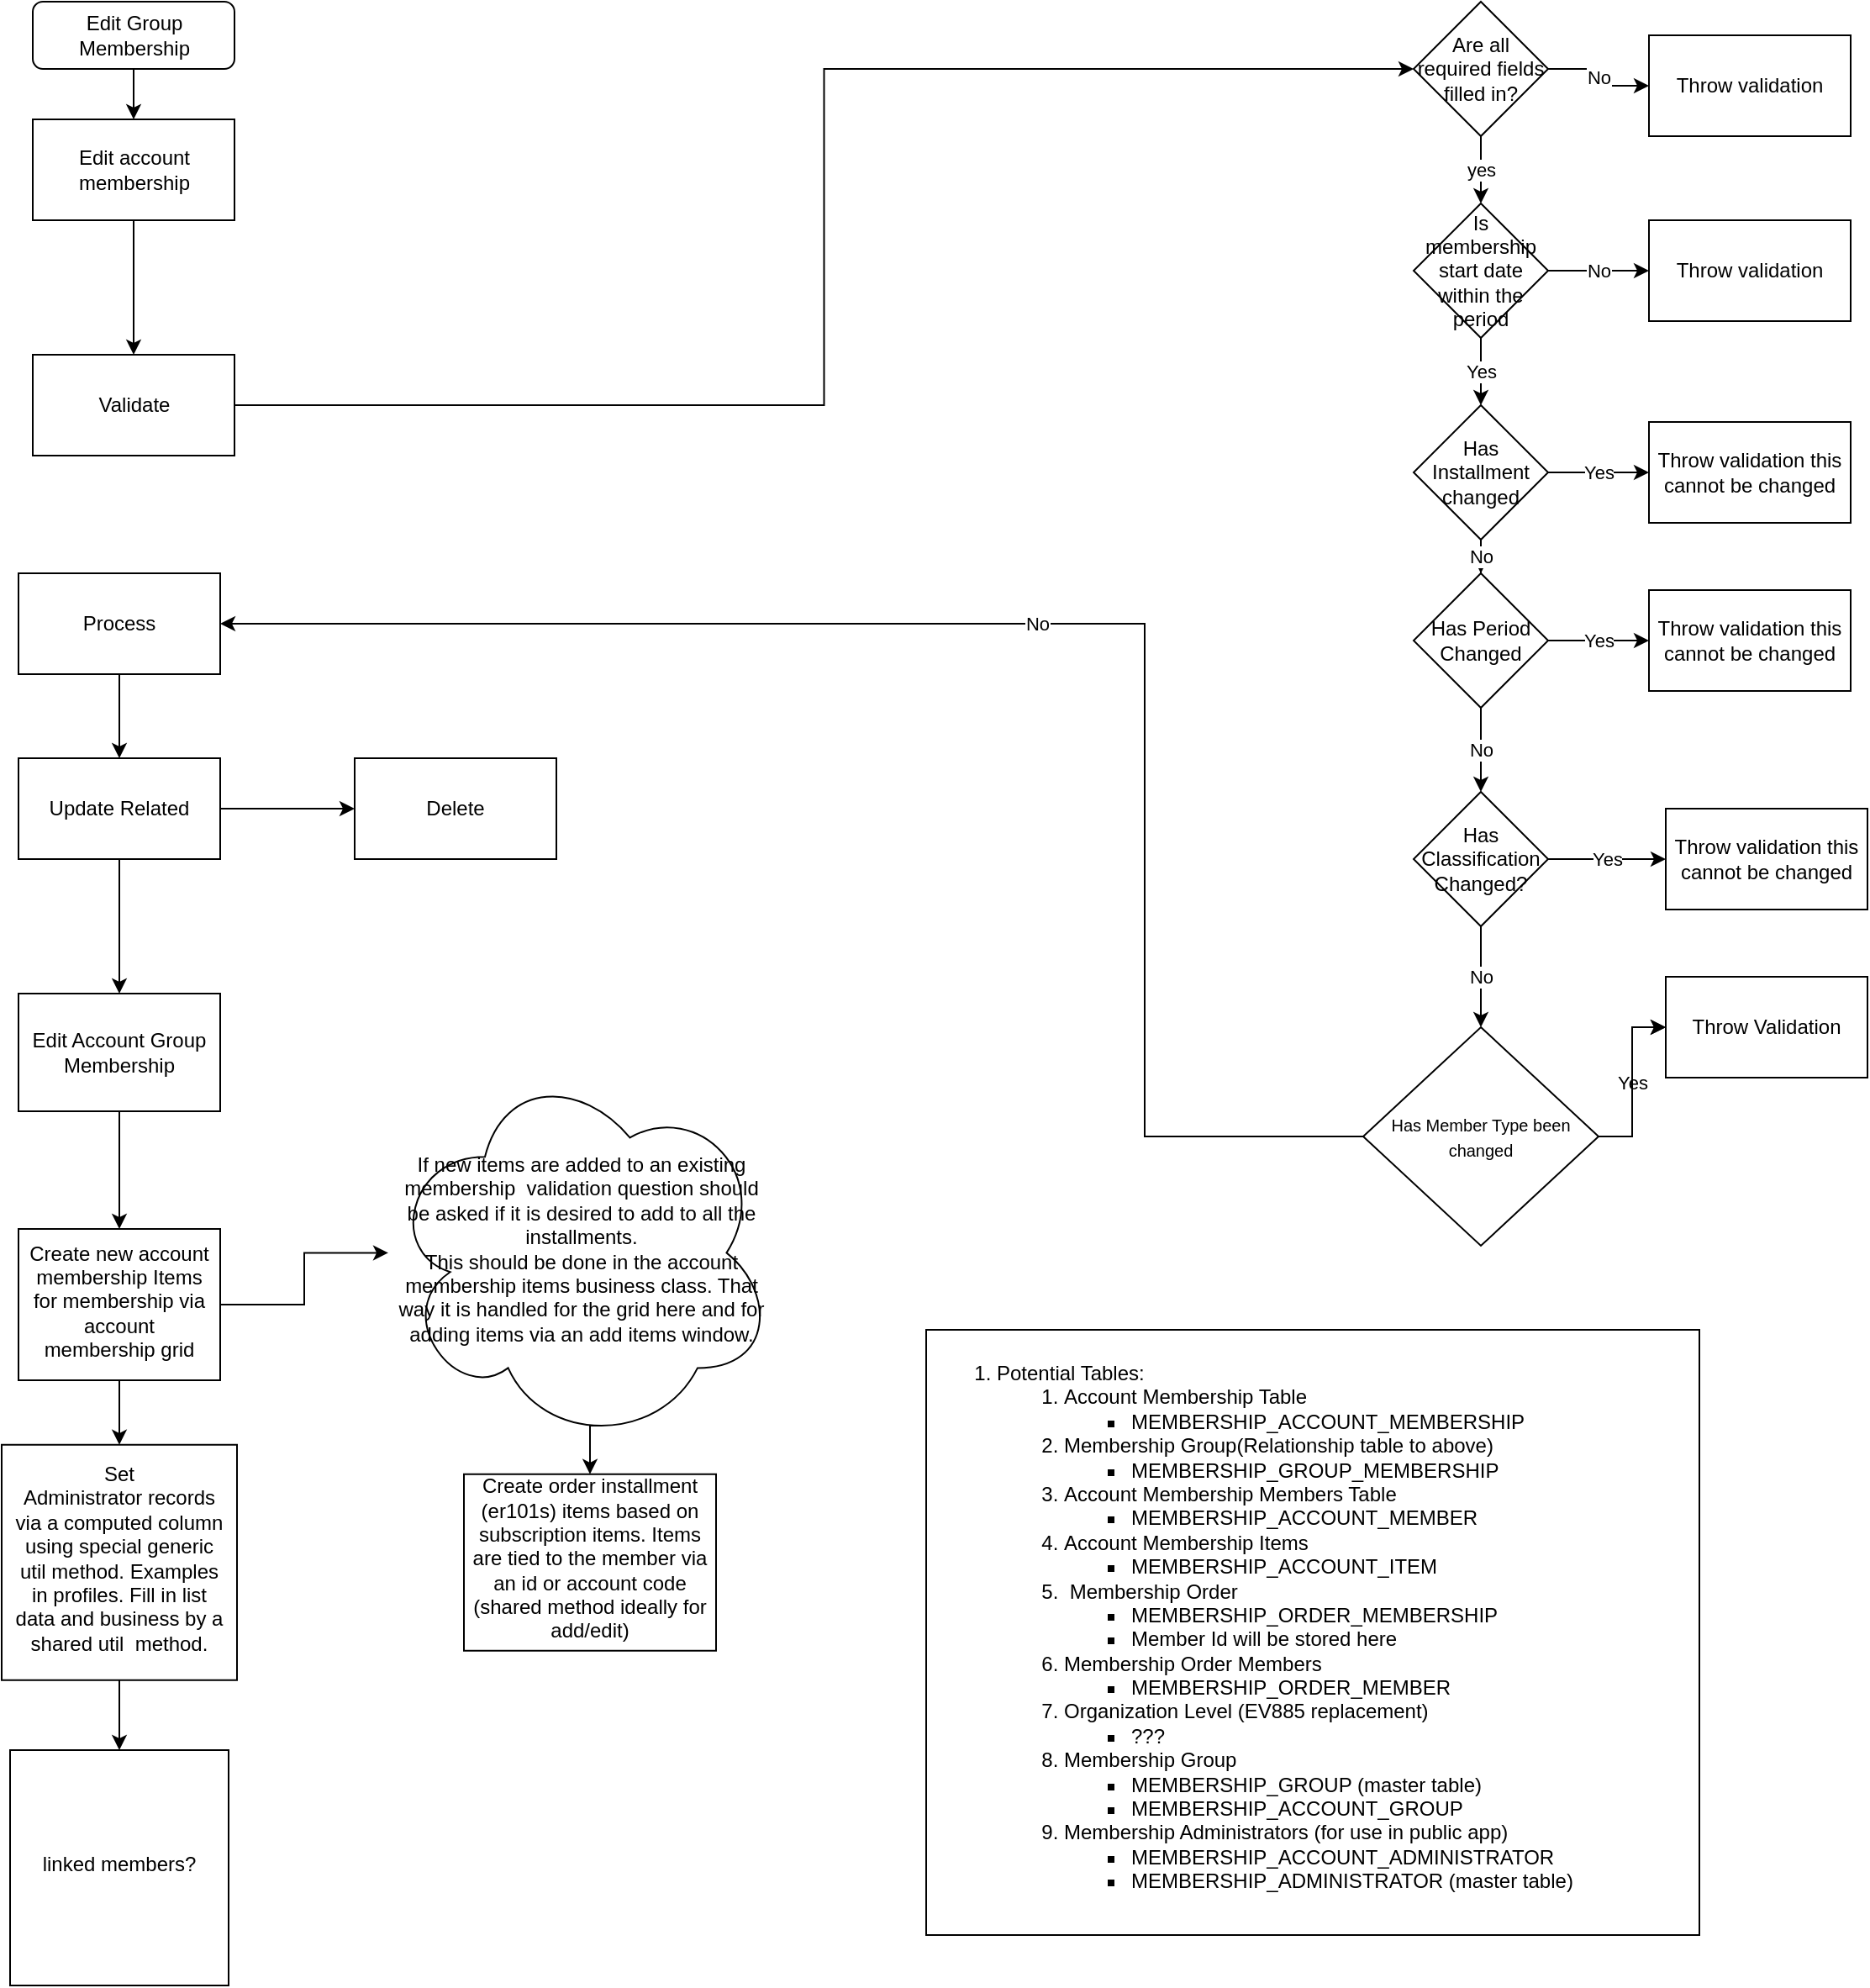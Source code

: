 <mxfile version="13.4.6" type="github">
  <diagram id="_DveeiFw1rA9gOVqHDl5" name="Page-1">
    <mxGraphModel dx="1422" dy="1862" grid="1" gridSize="10" guides="1" tooltips="1" connect="1" arrows="1" fold="1" page="1" pageScale="1" pageWidth="850" pageHeight="1100" math="0" shadow="0">
      <root>
        <mxCell id="0" />
        <mxCell id="1" parent="0" />
        <mxCell id="Qa1ZIfGvWoJUYzIrE15H-46" value="Edit Group Membership" style="rounded=1;whiteSpace=wrap;html=1;fontSize=12;glass=0;strokeWidth=1;shadow=0;" parent="1" vertex="1">
          <mxGeometry x="168.5" y="-80" width="120" height="40" as="geometry" />
        </mxCell>
        <mxCell id="Qa1ZIfGvWoJUYzIrE15H-47" value="No" style="edgeStyle=orthogonalEdgeStyle;rounded=0;orthogonalLoop=1;jettySize=auto;html=1;" parent="1" source="Qa1ZIfGvWoJUYzIrE15H-49" target="Qa1ZIfGvWoJUYzIrE15H-50" edge="1">
          <mxGeometry relative="1" as="geometry" />
        </mxCell>
        <mxCell id="Qa1ZIfGvWoJUYzIrE15H-48" value="yes" style="edgeStyle=orthogonalEdgeStyle;rounded=0;orthogonalLoop=1;jettySize=auto;html=1;" parent="1" source="Qa1ZIfGvWoJUYzIrE15H-49" target="Qa1ZIfGvWoJUYzIrE15H-64" edge="1">
          <mxGeometry relative="1" as="geometry" />
        </mxCell>
        <mxCell id="Qa1ZIfGvWoJUYzIrE15H-49" value="Are all required fields filled in?" style="rhombus;whiteSpace=wrap;html=1;rounded=0;" parent="1" vertex="1">
          <mxGeometry x="990" y="-80" width="80" height="80" as="geometry" />
        </mxCell>
        <mxCell id="Qa1ZIfGvWoJUYzIrE15H-50" value="Throw validation" style="whiteSpace=wrap;html=1;rounded=0;" parent="1" vertex="1">
          <mxGeometry x="1130" y="-60" width="120" height="60" as="geometry" />
        </mxCell>
        <mxCell id="Qa1ZIfGvWoJUYzIrE15H-104" value="" style="edgeStyle=orthogonalEdgeStyle;rounded=0;orthogonalLoop=1;jettySize=auto;html=1;" parent="1" source="Qa1ZIfGvWoJUYzIrE15H-52" target="2" edge="1">
          <mxGeometry relative="1" as="geometry" />
        </mxCell>
        <mxCell id="Qa1ZIfGvWoJUYzIrE15H-109" value="" style="edgeStyle=orthogonalEdgeStyle;rounded=0;orthogonalLoop=1;jettySize=auto;html=1;" parent="1" source="Qa1ZIfGvWoJUYzIrE15H-52" target="Qa1ZIfGvWoJUYzIrE15H-108" edge="1">
          <mxGeometry relative="1" as="geometry" />
        </mxCell>
        <mxCell id="Qa1ZIfGvWoJUYzIrE15H-52" value="Update Related" style="whiteSpace=wrap;html=1;rounded=0;" parent="1" vertex="1">
          <mxGeometry x="160" y="370" width="120" height="60" as="geometry" />
        </mxCell>
        <mxCell id="Qa1ZIfGvWoJUYzIrE15H-53" value="" style="edgeStyle=orthogonalEdgeStyle;rounded=0;orthogonalLoop=1;jettySize=auto;html=1;" parent="1" source="Qa1ZIfGvWoJUYzIrE15H-54" target="Qa1ZIfGvWoJUYzIrE15H-99" edge="1">
          <mxGeometry relative="1" as="geometry" />
        </mxCell>
        <mxCell id="Qa1ZIfGvWoJUYzIrE15H-54" value="Edit account membership" style="rounded=0;whiteSpace=wrap;html=1;" parent="1" vertex="1">
          <mxGeometry x="168.5" y="-10" width="120" height="60" as="geometry" />
        </mxCell>
        <mxCell id="Qa1ZIfGvWoJUYzIrE15H-55" value="" style="edgeStyle=orthogonalEdgeStyle;rounded=0;orthogonalLoop=1;jettySize=auto;html=1;" parent="1" source="Qa1ZIfGvWoJUYzIrE15H-46" target="Qa1ZIfGvWoJUYzIrE15H-54" edge="1">
          <mxGeometry relative="1" as="geometry">
            <mxPoint x="228.5" y="-40" as="sourcePoint" />
            <mxPoint x="228.5" y="40" as="targetPoint" />
          </mxGeometry>
        </mxCell>
        <mxCell id="Qa1ZIfGvWoJUYzIrE15H-56" value="" style="edgeStyle=orthogonalEdgeStyle;rounded=0;orthogonalLoop=1;jettySize=auto;html=1;entryX=0.5;entryY=0;entryDx=0;entryDy=0;exitX=0.55;exitY=0.95;exitDx=0;exitDy=0;exitPerimeter=0;" parent="1" source="Qa1ZIfGvWoJUYzIrE15H-100" target="Qa1ZIfGvWoJUYzIrE15H-60" edge="1">
          <mxGeometry relative="1" as="geometry">
            <mxPoint x="220" y="780" as="targetPoint" />
          </mxGeometry>
        </mxCell>
        <mxCell id="Qa1ZIfGvWoJUYzIrE15H-57" value="" style="edgeStyle=orthogonalEdgeStyle;rounded=0;orthogonalLoop=1;jettySize=auto;html=1;" parent="1" source="Qa1ZIfGvWoJUYzIrE15H-58" target="Qa1ZIfGvWoJUYzIrE15H-100" edge="1">
          <mxGeometry relative="1" as="geometry" />
        </mxCell>
        <mxCell id="Qa1ZIfGvWoJUYzIrE15H-58" value="Create new account membership Items for membership via account membership grid" style="whiteSpace=wrap;html=1;shadow=0;strokeWidth=1;spacing=6;spacingTop=-4;" parent="1" vertex="1">
          <mxGeometry x="160" y="650" width="120" height="90" as="geometry" />
        </mxCell>
        <mxCell id="Qa1ZIfGvWoJUYzIrE15H-59" value="" style="edgeStyle=orthogonalEdgeStyle;rounded=0;orthogonalLoop=1;jettySize=auto;html=1;exitX=0.5;exitY=1;exitDx=0;exitDy=0;" parent="1" source="Qa1ZIfGvWoJUYzIrE15H-58" target="Qa1ZIfGvWoJUYzIrE15H-69" edge="1">
          <mxGeometry relative="1" as="geometry" />
        </mxCell>
        <mxCell id="Qa1ZIfGvWoJUYzIrE15H-60" value="Create order installment (er101s) items based on subscription items. Items are tied to the member via an id or account code (shared method ideally for add/edit)" style="whiteSpace=wrap;html=1;shadow=0;strokeWidth=1;spacing=6;spacingTop=-4;" parent="1" vertex="1">
          <mxGeometry x="425" y="795.88" width="150" height="105" as="geometry" />
        </mxCell>
        <mxCell id="Qa1ZIfGvWoJUYzIrE15H-61" value="No" style="edgeStyle=orthogonalEdgeStyle;rounded=0;orthogonalLoop=1;jettySize=auto;html=1;" parent="1" source="Qa1ZIfGvWoJUYzIrE15H-64" target="Qa1ZIfGvWoJUYzIrE15H-65" edge="1">
          <mxGeometry relative="1" as="geometry" />
        </mxCell>
        <mxCell id="Qa1ZIfGvWoJUYzIrE15H-62" value="No" style="edgeStyle=orthogonalEdgeStyle;rounded=0;orthogonalLoop=1;jettySize=auto;html=1;entryX=1;entryY=0.5;entryDx=0;entryDy=0;exitX=0;exitY=0.5;exitDx=0;exitDy=0;" parent="1" source="Qa1ZIfGvWoJUYzIrE15H-72" target="Qa1ZIfGvWoJUYzIrE15H-67" edge="1">
          <mxGeometry x="0.013" relative="1" as="geometry">
            <mxPoint x="470" y="510" as="targetPoint" />
            <mxPoint x="530" y="540" as="sourcePoint" />
            <Array as="points">
              <mxPoint x="830" y="595" />
              <mxPoint x="830" y="290" />
            </Array>
            <mxPoint as="offset" />
          </mxGeometry>
        </mxCell>
        <mxCell id="Qa1ZIfGvWoJUYzIrE15H-63" value="Yes" style="edgeStyle=orthogonalEdgeStyle;rounded=0;orthogonalLoop=1;jettySize=auto;html=1;" parent="1" source="Qa1ZIfGvWoJUYzIrE15H-64" target="Qa1ZIfGvWoJUYzIrE15H-76" edge="1">
          <mxGeometry relative="1" as="geometry" />
        </mxCell>
        <mxCell id="Qa1ZIfGvWoJUYzIrE15H-64" value="Is membership start date within the period" style="rhombus;whiteSpace=wrap;html=1;rounded=0;" parent="1" vertex="1">
          <mxGeometry x="990" y="40" width="80" height="80" as="geometry" />
        </mxCell>
        <mxCell id="Qa1ZIfGvWoJUYzIrE15H-65" value="&lt;span&gt;Throw validation&lt;/span&gt;" style="whiteSpace=wrap;html=1;rounded=0;" parent="1" vertex="1">
          <mxGeometry x="1130" y="50" width="120" height="60" as="geometry" />
        </mxCell>
        <mxCell id="Qa1ZIfGvWoJUYzIrE15H-66" value="" style="edgeStyle=orthogonalEdgeStyle;rounded=0;orthogonalLoop=1;jettySize=auto;html=1;entryX=0.5;entryY=0;entryDx=0;entryDy=0;" parent="1" source="Qa1ZIfGvWoJUYzIrE15H-67" target="Qa1ZIfGvWoJUYzIrE15H-52" edge="1">
          <mxGeometry relative="1" as="geometry">
            <mxPoint x="220" y="390" as="targetPoint" />
          </mxGeometry>
        </mxCell>
        <mxCell id="Qa1ZIfGvWoJUYzIrE15H-67" value="Process" style="whiteSpace=wrap;html=1;rounded=0;" parent="1" vertex="1">
          <mxGeometry x="160" y="260" width="120" height="60" as="geometry" />
        </mxCell>
        <mxCell id="Qa1ZIfGvWoJUYzIrE15H-68" style="edgeStyle=orthogonalEdgeStyle;rounded=0;orthogonalLoop=1;jettySize=auto;html=1;entryX=0.5;entryY=0;entryDx=0;entryDy=0;" parent="1" source="Qa1ZIfGvWoJUYzIrE15H-69" target="Qa1ZIfGvWoJUYzIrE15H-101" edge="1">
          <mxGeometry relative="1" as="geometry" />
        </mxCell>
        <mxCell id="Qa1ZIfGvWoJUYzIrE15H-69" value="Set&lt;br&gt;Administrator records via a computed column using special generic util method. Examples in profiles. Fill in list data and business by a shared util&amp;nbsp; method." style="whiteSpace=wrap;html=1;shadow=0;strokeWidth=1;spacing=6;spacingTop=-4;" parent="1" vertex="1">
          <mxGeometry x="150" y="778.38" width="140" height="140" as="geometry" />
        </mxCell>
        <mxCell id="Qa1ZIfGvWoJUYzIrE15H-70" value="Yes" style="edgeStyle=orthogonalEdgeStyle;rounded=0;orthogonalLoop=1;jettySize=auto;html=1;" parent="1" source="Qa1ZIfGvWoJUYzIrE15H-72" target="Qa1ZIfGvWoJUYzIrE15H-73" edge="1">
          <mxGeometry relative="1" as="geometry" />
        </mxCell>
        <mxCell id="Qa1ZIfGvWoJUYzIrE15H-71" value="" style="edgeStyle=orthogonalEdgeStyle;rounded=0;orthogonalLoop=1;jettySize=auto;html=1;" parent="1" source="Qa1ZIfGvWoJUYzIrE15H-72" target="Qa1ZIfGvWoJUYzIrE15H-73" edge="1">
          <mxGeometry relative="1" as="geometry" />
        </mxCell>
        <mxCell id="Qa1ZIfGvWoJUYzIrE15H-72" value="&lt;span style=&quot;font-size: 10px&quot;&gt;Has Member Type been changed&lt;/span&gt;" style="rhombus;whiteSpace=wrap;html=1;rounded=0;" parent="1" vertex="1">
          <mxGeometry x="960" y="530" width="140" height="130" as="geometry" />
        </mxCell>
        <mxCell id="Qa1ZIfGvWoJUYzIrE15H-73" value="Throw Validation" style="whiteSpace=wrap;html=1;rounded=0;" parent="1" vertex="1">
          <mxGeometry x="1140" y="500" width="120" height="60" as="geometry" />
        </mxCell>
        <mxCell id="Qa1ZIfGvWoJUYzIrE15H-74" value="No" style="edgeStyle=orthogonalEdgeStyle;rounded=0;orthogonalLoop=1;jettySize=auto;html=1;" parent="1" source="Qa1ZIfGvWoJUYzIrE15H-76" target="Qa1ZIfGvWoJUYzIrE15H-79" edge="1">
          <mxGeometry relative="1" as="geometry" />
        </mxCell>
        <mxCell id="Qa1ZIfGvWoJUYzIrE15H-75" value="Yes" style="edgeStyle=orthogonalEdgeStyle;rounded=0;orthogonalLoop=1;jettySize=auto;html=1;" parent="1" source="Qa1ZIfGvWoJUYzIrE15H-76" target="Qa1ZIfGvWoJUYzIrE15H-83" edge="1">
          <mxGeometry relative="1" as="geometry" />
        </mxCell>
        <mxCell id="Qa1ZIfGvWoJUYzIrE15H-76" value="Has Installment changed" style="rhombus;whiteSpace=wrap;html=1;rounded=0;" parent="1" vertex="1">
          <mxGeometry x="990" y="160" width="80" height="80" as="geometry" />
        </mxCell>
        <mxCell id="Qa1ZIfGvWoJUYzIrE15H-77" value="No" style="edgeStyle=orthogonalEdgeStyle;rounded=0;orthogonalLoop=1;jettySize=auto;html=1;entryX=0.5;entryY=0;entryDx=0;entryDy=0;" parent="1" source="Qa1ZIfGvWoJUYzIrE15H-79" target="Qa1ZIfGvWoJUYzIrE15H-88" edge="1">
          <mxGeometry relative="1" as="geometry">
            <mxPoint x="1030" y="370" as="targetPoint" />
          </mxGeometry>
        </mxCell>
        <mxCell id="Qa1ZIfGvWoJUYzIrE15H-78" value="Yes" style="edgeStyle=orthogonalEdgeStyle;rounded=0;orthogonalLoop=1;jettySize=auto;html=1;" parent="1" source="Qa1ZIfGvWoJUYzIrE15H-79" target="Qa1ZIfGvWoJUYzIrE15H-84" edge="1">
          <mxGeometry relative="1" as="geometry" />
        </mxCell>
        <mxCell id="Qa1ZIfGvWoJUYzIrE15H-79" value="Has Period Changed" style="rhombus;whiteSpace=wrap;html=1;rounded=0;" parent="1" vertex="1">
          <mxGeometry x="990" y="260" width="80" height="80" as="geometry" />
        </mxCell>
        <mxCell id="Qa1ZIfGvWoJUYzIrE15H-83" value="Throw validation this cannot be changed" style="whiteSpace=wrap;html=1;rounded=0;" parent="1" vertex="1">
          <mxGeometry x="1130" y="170" width="120" height="60" as="geometry" />
        </mxCell>
        <mxCell id="Qa1ZIfGvWoJUYzIrE15H-84" value="&lt;span&gt;Throw validation this cannot be changed&lt;/span&gt;" style="whiteSpace=wrap;html=1;rounded=0;" parent="1" vertex="1">
          <mxGeometry x="1130" y="270" width="120" height="60" as="geometry" />
        </mxCell>
        <mxCell id="Qa1ZIfGvWoJUYzIrE15H-86" value="Yes" style="edgeStyle=orthogonalEdgeStyle;rounded=0;orthogonalLoop=1;jettySize=auto;html=1;" parent="1" source="Qa1ZIfGvWoJUYzIrE15H-88" target="Qa1ZIfGvWoJUYzIrE15H-89" edge="1">
          <mxGeometry relative="1" as="geometry" />
        </mxCell>
        <mxCell id="Qa1ZIfGvWoJUYzIrE15H-106" value="No" style="edgeStyle=orthogonalEdgeStyle;rounded=0;orthogonalLoop=1;jettySize=auto;html=1;exitX=0.5;exitY=1;exitDx=0;exitDy=0;entryX=0.5;entryY=0;entryDx=0;entryDy=0;" parent="1" source="Qa1ZIfGvWoJUYzIrE15H-88" target="Qa1ZIfGvWoJUYzIrE15H-72" edge="1">
          <mxGeometry relative="1" as="geometry" />
        </mxCell>
        <mxCell id="Qa1ZIfGvWoJUYzIrE15H-88" value="Has Classification Changed?" style="rhombus;whiteSpace=wrap;html=1;rounded=0;" parent="1" vertex="1">
          <mxGeometry x="990" y="390" width="80" height="80" as="geometry" />
        </mxCell>
        <mxCell id="Qa1ZIfGvWoJUYzIrE15H-89" value="&lt;span&gt;Throw validation this cannot be changed&lt;/span&gt;" style="whiteSpace=wrap;html=1;rounded=0;" parent="1" vertex="1">
          <mxGeometry x="1140" y="400" width="120" height="60" as="geometry" />
        </mxCell>
        <mxCell id="Qa1ZIfGvWoJUYzIrE15H-98" value="" style="edgeStyle=orthogonalEdgeStyle;rounded=0;orthogonalLoop=1;jettySize=auto;html=1;entryX=0;entryY=0.5;entryDx=0;entryDy=0;" parent="1" source="Qa1ZIfGvWoJUYzIrE15H-99" target="Qa1ZIfGvWoJUYzIrE15H-49" edge="1">
          <mxGeometry relative="1" as="geometry">
            <mxPoint x="368.5" y="160" as="targetPoint" />
          </mxGeometry>
        </mxCell>
        <mxCell id="Qa1ZIfGvWoJUYzIrE15H-99" value="Validate" style="whiteSpace=wrap;html=1;rounded=0;" parent="1" vertex="1">
          <mxGeometry x="168.5" y="130" width="120" height="60" as="geometry" />
        </mxCell>
        <mxCell id="Qa1ZIfGvWoJUYzIrE15H-100" value="If new items are added to an existing membership&amp;nbsp; validation question should be asked if it is desired to add to all the installments.&lt;br&gt;This should be done in the account membership items business class. That way it is handled for the grid here and for adding items via an add items window." style="ellipse;shape=cloud;whiteSpace=wrap;html=1;shadow=0;strokeWidth=1;spacing=6;spacingTop=-4;" parent="1" vertex="1">
          <mxGeometry x="380" y="550" width="230" height="228.38" as="geometry" />
        </mxCell>
        <mxCell id="Qa1ZIfGvWoJUYzIrE15H-101" value="linked members?" style="whiteSpace=wrap;html=1;shadow=0;strokeWidth=1;spacing=6;spacingTop=-4;" parent="1" vertex="1">
          <mxGeometry x="155" y="960" width="130" height="140" as="geometry" />
        </mxCell>
        <mxCell id="Qa1ZIfGvWoJUYzIrE15H-105" value="" style="edgeStyle=orthogonalEdgeStyle;rounded=0;orthogonalLoop=1;jettySize=auto;html=1;" parent="1" source="2" target="Qa1ZIfGvWoJUYzIrE15H-58" edge="1">
          <mxGeometry relative="1" as="geometry" />
        </mxCell>
        <mxCell id="2" value="Edit Account Group Membership" style="whiteSpace=wrap;html=1;rounded=0;" parent="1" vertex="1">
          <mxGeometry x="160" y="510" width="120" height="70" as="geometry" />
        </mxCell>
        <mxCell id="Qa1ZIfGvWoJUYzIrE15H-108" value="Delete" style="whiteSpace=wrap;html=1;rounded=0;" parent="1" vertex="1">
          <mxGeometry x="360" y="370" width="120" height="60" as="geometry" />
        </mxCell>
        <mxCell id="SthQmRRjUID5UsNRY1C_-2" value="&lt;ol&gt;&lt;li&gt;Potential Tables:&lt;br&gt;&lt;ol&gt;&lt;li&gt;Account Membership Table&lt;br&gt;&lt;/li&gt;&lt;ul&gt;&lt;li&gt;MEMBERSHIP_ACCOUNT_MEMBERSHIP&lt;/li&gt;&lt;/ul&gt;&lt;li&gt;Membership Group(Relationship table to above)&lt;/li&gt;&lt;ul&gt;&lt;li&gt;MEMBERSHIP_GROUP_MEMBERSHIP&lt;/li&gt;&lt;/ul&gt;&lt;li&gt;Account Membership Members Table&lt;/li&gt;&lt;ul&gt;&lt;li&gt;MEMBERSHIP_ACCOUNT_MEMBER&lt;/li&gt;&lt;/ul&gt;&lt;li&gt;Account Membership Items&lt;/li&gt;&lt;ul&gt;&lt;li&gt;MEMBERSHIP_ACCOUNT_ITEM&lt;/li&gt;&lt;/ul&gt;&lt;li&gt;&amp;nbsp;Membership Order&lt;/li&gt;&lt;ul&gt;&lt;li&gt;MEMBERSHIP_ORDER_MEMBERSHIP&lt;/li&gt;&lt;li&gt;Member Id will be stored here&lt;/li&gt;&lt;/ul&gt;&lt;li&gt;Membership Order Members&lt;/li&gt;&lt;ul&gt;&lt;li&gt;MEMBERSHIP_ORDER_MEMBER&lt;/li&gt;&lt;/ul&gt;&lt;li&gt;Organization Level (EV885 replacement)&lt;/li&gt;&lt;ul&gt;&lt;li&gt;???&lt;/li&gt;&lt;/ul&gt;&lt;li&gt;Membership Group&lt;/li&gt;&lt;ul&gt;&lt;li&gt;MEMBERSHIP_GROUP (master table)&lt;/li&gt;&lt;li&gt;MEMBERSHIP_ACCOUNT_GROUP&lt;/li&gt;&lt;/ul&gt;&lt;li&gt;Membership Administrators (for use in public app)&lt;/li&gt;&lt;ul&gt;&lt;li&gt;MEMBERSHIP_ACCOUNT_ADMINISTRATOR&lt;/li&gt;&lt;li&gt;MEMBERSHIP_ADMINISTRATOR (master table)&lt;/li&gt;&lt;/ul&gt;&lt;/ol&gt;&lt;/li&gt;&lt;/ol&gt;" style="rounded=0;whiteSpace=wrap;html=1;align=left;horizontal=1;verticalAlign=top;" vertex="1" parent="1">
          <mxGeometry x="700" y="710" width="460" height="360" as="geometry" />
        </mxCell>
      </root>
    </mxGraphModel>
  </diagram>
</mxfile>
